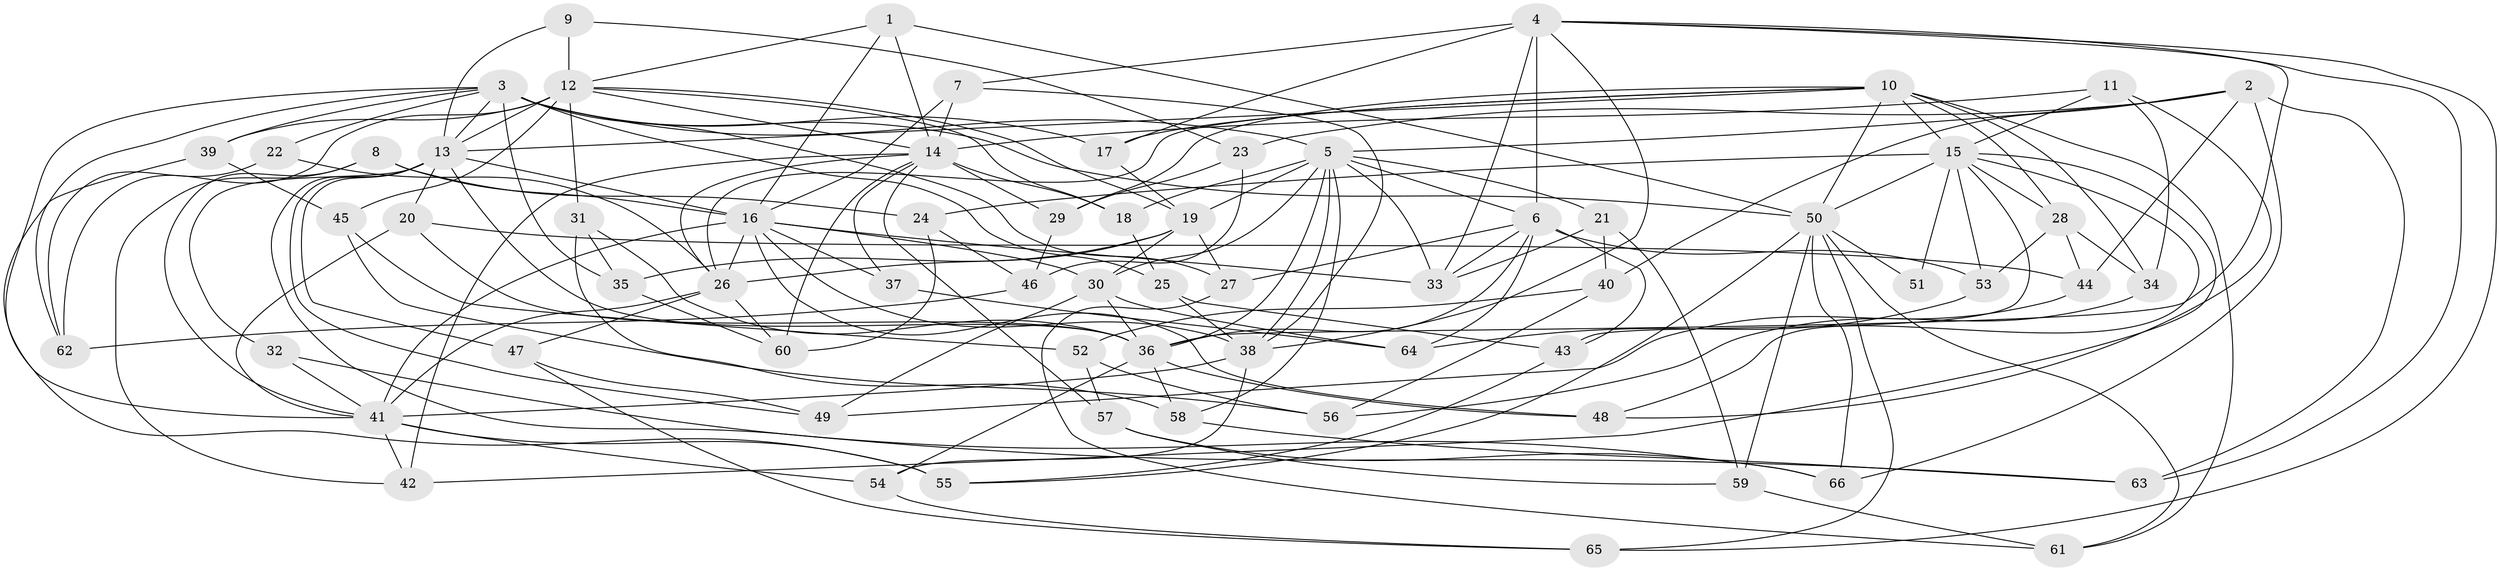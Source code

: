 // original degree distribution, {4: 1.0}
// Generated by graph-tools (version 1.1) at 2025/37/03/09/25 02:37:51]
// undirected, 66 vertices, 176 edges
graph export_dot {
graph [start="1"]
  node [color=gray90,style=filled];
  1;
  2;
  3;
  4;
  5;
  6;
  7;
  8;
  9;
  10;
  11;
  12;
  13;
  14;
  15;
  16;
  17;
  18;
  19;
  20;
  21;
  22;
  23;
  24;
  25;
  26;
  27;
  28;
  29;
  30;
  31;
  32;
  33;
  34;
  35;
  36;
  37;
  38;
  39;
  40;
  41;
  42;
  43;
  44;
  45;
  46;
  47;
  48;
  49;
  50;
  51;
  52;
  53;
  54;
  55;
  56;
  57;
  58;
  59;
  60;
  61;
  62;
  63;
  64;
  65;
  66;
  1 -- 12 [weight=1.0];
  1 -- 14 [weight=1.0];
  1 -- 16 [weight=1.0];
  1 -- 50 [weight=1.0];
  2 -- 5 [weight=1.0];
  2 -- 23 [weight=1.0];
  2 -- 40 [weight=1.0];
  2 -- 44 [weight=1.0];
  2 -- 63 [weight=1.0];
  2 -- 66 [weight=1.0];
  3 -- 5 [weight=1.0];
  3 -- 13 [weight=1.0];
  3 -- 17 [weight=1.0];
  3 -- 22 [weight=2.0];
  3 -- 25 [weight=1.0];
  3 -- 27 [weight=1.0];
  3 -- 35 [weight=1.0];
  3 -- 39 [weight=1.0];
  3 -- 41 [weight=1.0];
  3 -- 50 [weight=1.0];
  3 -- 62 [weight=1.0];
  4 -- 6 [weight=3.0];
  4 -- 7 [weight=1.0];
  4 -- 17 [weight=1.0];
  4 -- 33 [weight=1.0];
  4 -- 36 [weight=1.0];
  4 -- 38 [weight=1.0];
  4 -- 63 [weight=1.0];
  4 -- 65 [weight=1.0];
  5 -- 6 [weight=1.0];
  5 -- 18 [weight=1.0];
  5 -- 19 [weight=2.0];
  5 -- 21 [weight=1.0];
  5 -- 30 [weight=1.0];
  5 -- 33 [weight=1.0];
  5 -- 36 [weight=1.0];
  5 -- 38 [weight=1.0];
  5 -- 58 [weight=1.0];
  6 -- 27 [weight=1.0];
  6 -- 33 [weight=1.0];
  6 -- 36 [weight=3.0];
  6 -- 43 [weight=1.0];
  6 -- 53 [weight=1.0];
  6 -- 64 [weight=1.0];
  7 -- 14 [weight=1.0];
  7 -- 16 [weight=1.0];
  7 -- 38 [weight=1.0];
  8 -- 16 [weight=1.0];
  8 -- 24 [weight=1.0];
  8 -- 41 [weight=1.0];
  8 -- 42 [weight=1.0];
  9 -- 12 [weight=2.0];
  9 -- 13 [weight=1.0];
  9 -- 23 [weight=1.0];
  10 -- 13 [weight=1.0];
  10 -- 15 [weight=1.0];
  10 -- 17 [weight=1.0];
  10 -- 26 [weight=1.0];
  10 -- 28 [weight=2.0];
  10 -- 29 [weight=1.0];
  10 -- 34 [weight=1.0];
  10 -- 50 [weight=1.0];
  10 -- 61 [weight=1.0];
  11 -- 14 [weight=1.0];
  11 -- 15 [weight=1.0];
  11 -- 34 [weight=1.0];
  11 -- 48 [weight=1.0];
  12 -- 13 [weight=2.0];
  12 -- 14 [weight=1.0];
  12 -- 18 [weight=1.0];
  12 -- 19 [weight=1.0];
  12 -- 31 [weight=1.0];
  12 -- 39 [weight=1.0];
  12 -- 45 [weight=1.0];
  12 -- 62 [weight=1.0];
  13 -- 16 [weight=1.0];
  13 -- 20 [weight=1.0];
  13 -- 32 [weight=1.0];
  13 -- 36 [weight=1.0];
  13 -- 47 [weight=1.0];
  13 -- 49 [weight=1.0];
  13 -- 66 [weight=1.0];
  14 -- 18 [weight=1.0];
  14 -- 26 [weight=1.0];
  14 -- 29 [weight=1.0];
  14 -- 37 [weight=2.0];
  14 -- 42 [weight=1.0];
  14 -- 57 [weight=1.0];
  14 -- 60 [weight=1.0];
  15 -- 24 [weight=1.0];
  15 -- 28 [weight=1.0];
  15 -- 42 [weight=1.0];
  15 -- 43 [weight=1.0];
  15 -- 48 [weight=1.0];
  15 -- 50 [weight=1.0];
  15 -- 51 [weight=3.0];
  15 -- 53 [weight=1.0];
  16 -- 26 [weight=1.0];
  16 -- 30 [weight=1.0];
  16 -- 33 [weight=2.0];
  16 -- 37 [weight=1.0];
  16 -- 38 [weight=1.0];
  16 -- 41 [weight=1.0];
  16 -- 48 [weight=1.0];
  17 -- 19 [weight=1.0];
  18 -- 25 [weight=1.0];
  19 -- 26 [weight=3.0];
  19 -- 27 [weight=1.0];
  19 -- 30 [weight=3.0];
  19 -- 35 [weight=1.0];
  20 -- 36 [weight=1.0];
  20 -- 41 [weight=1.0];
  20 -- 44 [weight=1.0];
  21 -- 33 [weight=1.0];
  21 -- 40 [weight=1.0];
  21 -- 59 [weight=1.0];
  22 -- 26 [weight=1.0];
  22 -- 62 [weight=1.0];
  23 -- 29 [weight=1.0];
  23 -- 46 [weight=1.0];
  24 -- 46 [weight=1.0];
  24 -- 60 [weight=1.0];
  25 -- 38 [weight=1.0];
  25 -- 43 [weight=1.0];
  26 -- 41 [weight=1.0];
  26 -- 47 [weight=1.0];
  26 -- 60 [weight=1.0];
  27 -- 61 [weight=1.0];
  28 -- 34 [weight=1.0];
  28 -- 44 [weight=1.0];
  28 -- 53 [weight=1.0];
  29 -- 46 [weight=1.0];
  30 -- 36 [weight=1.0];
  30 -- 49 [weight=1.0];
  30 -- 64 [weight=1.0];
  31 -- 35 [weight=1.0];
  31 -- 36 [weight=1.0];
  31 -- 58 [weight=1.0];
  32 -- 41 [weight=2.0];
  32 -- 63 [weight=1.0];
  34 -- 56 [weight=1.0];
  35 -- 60 [weight=1.0];
  36 -- 48 [weight=1.0];
  36 -- 54 [weight=1.0];
  36 -- 58 [weight=1.0];
  37 -- 64 [weight=1.0];
  38 -- 41 [weight=2.0];
  38 -- 54 [weight=1.0];
  39 -- 45 [weight=1.0];
  39 -- 55 [weight=1.0];
  40 -- 52 [weight=1.0];
  40 -- 56 [weight=1.0];
  41 -- 42 [weight=1.0];
  41 -- 54 [weight=1.0];
  41 -- 55 [weight=1.0];
  43 -- 55 [weight=1.0];
  44 -- 49 [weight=1.0];
  45 -- 52 [weight=1.0];
  45 -- 56 [weight=1.0];
  46 -- 62 [weight=1.0];
  47 -- 49 [weight=1.0];
  47 -- 65 [weight=1.0];
  50 -- 51 [weight=1.0];
  50 -- 55 [weight=1.0];
  50 -- 59 [weight=1.0];
  50 -- 61 [weight=1.0];
  50 -- 65 [weight=1.0];
  50 -- 66 [weight=1.0];
  52 -- 56 [weight=1.0];
  52 -- 57 [weight=1.0];
  53 -- 64 [weight=1.0];
  54 -- 65 [weight=1.0];
  57 -- 59 [weight=1.0];
  57 -- 66 [weight=1.0];
  58 -- 63 [weight=1.0];
  59 -- 61 [weight=1.0];
}
